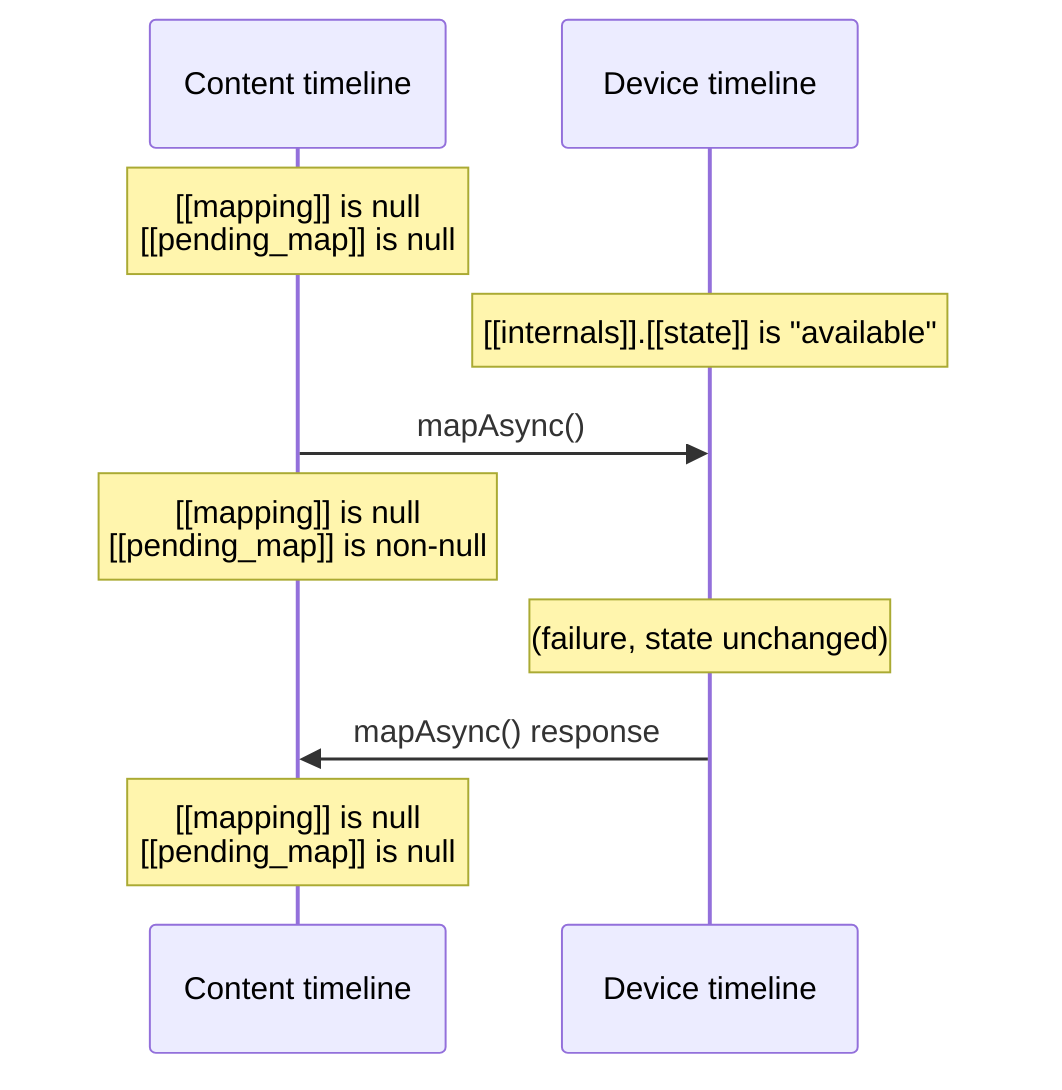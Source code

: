 sequenceDiagram
    Note over Content timeline: [[mapping]] is null<br>[[pending_map]] is null
    Note over Device timeline: [[internals]].[[state]] is "available"
    Content timeline ->> Device timeline: mapAsync()
    Note over Content timeline: [[mapping]] is null<br>[[pending_map]] is non-null
    Note over Device timeline: (failure, state unchanged)
    Device timeline ->> Content timeline: mapAsync() response
    Note over Content timeline: [[mapping]] is null<br>[[pending_map]] is null